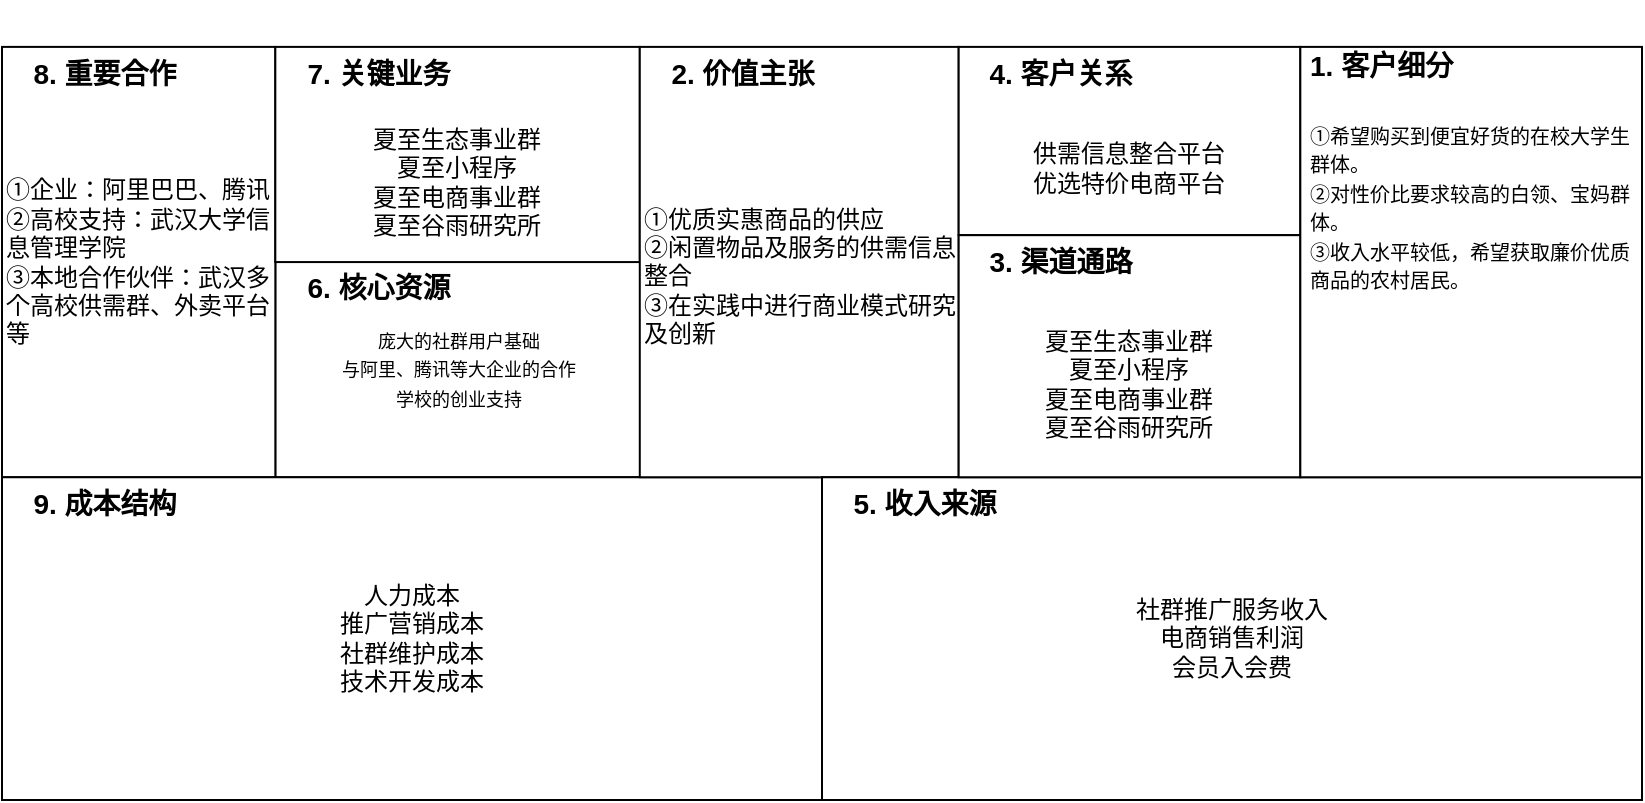 <mxfile version="14.6.3" type="github">
  <diagram id="0j4IogzqFedq4WT-UHp4" name="Page-1">
    <mxGraphModel dx="1065" dy="457" grid="1" gridSize="10" guides="1" tooltips="1" connect="1" arrows="1" fold="1" page="1" pageScale="1" pageWidth="827" pageHeight="1169" math="0" shadow="0">
      <root>
        <mxCell id="0" />
        <mxCell id="1" parent="0" />
        <mxCell id="UP6HUUTgEpxRLOeq6m76-4" value="&lt;font style=&quot;font-size: 9px&quot;&gt;庞大的社群用户基础&lt;br&gt;与阿里、腾讯等大企业的合作&lt;br&gt;学校的创业支持&lt;/font&gt;" style="rounded=0;whiteSpace=wrap;html=1;" vertex="1" parent="1">
          <mxGeometry x="176.67" y="160.25" width="183.33" height="108.37" as="geometry" />
        </mxCell>
        <mxCell id="UP6HUUTgEpxRLOeq6m76-1" value="①企业：阿里巴巴、腾讯&lt;br&gt;②高校支持：武汉大学信息管理学院&lt;br&gt;③本地合作伙伴：武汉多个高校供需群、外卖平台等" style="rounded=0;whiteSpace=wrap;html=1;align=left;" vertex="1" parent="1">
          <mxGeometry x="40" y="53.448" width="136.667" height="215.172" as="geometry" />
        </mxCell>
        <mxCell id="UP6HUUTgEpxRLOeq6m76-2" value="人力成本&lt;br&gt;推广营销成本&lt;br&gt;社群维护成本&lt;br&gt;技术开发成本" style="rounded=0;whiteSpace=wrap;html=1;" vertex="1" parent="1">
          <mxGeometry x="40" y="268.621" width="410.0" height="161.379" as="geometry" />
        </mxCell>
        <mxCell id="UP6HUUTgEpxRLOeq6m76-3" value="" style="rounded=0;whiteSpace=wrap;html=1;" vertex="1" parent="1">
          <mxGeometry x="176.667" y="53.448" width="182.222" height="107.586" as="geometry" />
        </mxCell>
        <mxCell id="UP6HUUTgEpxRLOeq6m76-5" value="" style="rounded=0;whiteSpace=wrap;html=1;" vertex="1" parent="1">
          <mxGeometry x="358.889" y="53.448" width="159.444" height="215.172" as="geometry" />
        </mxCell>
        <mxCell id="UP6HUUTgEpxRLOeq6m76-6" value="社群推广服务收入&lt;br&gt;电商销售利润&lt;br&gt;会员入会费" style="rounded=0;whiteSpace=wrap;html=1;" vertex="1" parent="1">
          <mxGeometry x="450.0" y="268.621" width="410.0" height="161.379" as="geometry" />
        </mxCell>
        <mxCell id="UP6HUUTgEpxRLOeq6m76-7" value="" style="rounded=0;whiteSpace=wrap;html=1;" vertex="1" parent="1">
          <mxGeometry x="518.333" y="53.448" width="170.833" height="94.138" as="geometry" />
        </mxCell>
        <mxCell id="UP6HUUTgEpxRLOeq6m76-8" value="" style="rounded=0;whiteSpace=wrap;html=1;" vertex="1" parent="1">
          <mxGeometry x="518.333" y="147.586" width="170.833" height="121.034" as="geometry" />
        </mxCell>
        <mxCell id="UP6HUUTgEpxRLOeq6m76-9" value="" style="rounded=0;whiteSpace=wrap;html=1;" vertex="1" parent="1">
          <mxGeometry x="689.167" y="53.448" width="170.833" height="215.172" as="geometry" />
        </mxCell>
        <mxCell id="UP6HUUTgEpxRLOeq6m76-10" value="&lt;h1&gt;&lt;font style=&quot;font-size: 14px&quot;&gt;1. 客户细分&lt;/font&gt;&lt;/h1&gt;&lt;div&gt;&lt;span style=&quot;font-size: 10px&quot;&gt;①希望购买到便宜好货的在校大学生群体。&lt;/span&gt;&lt;/div&gt;&lt;div&gt;&lt;span style=&quot;font-size: 10px&quot;&gt;②对性价比要求较高的白领、宝妈群体。&lt;/span&gt;&lt;/div&gt;&lt;div&gt;&lt;span style=&quot;font-size: 10px&quot;&gt;③收入水平较低，希望获取廉价优质商品的农村居民。&lt;/span&gt;&lt;/div&gt;" style="text;html=1;strokeColor=none;fillColor=none;spacing=5;spacingTop=-20;whiteSpace=wrap;overflow=hidden;rounded=0;" vertex="1" parent="1">
          <mxGeometry x="689.167" y="40" width="170.833" height="201.724" as="geometry" />
        </mxCell>
        <mxCell id="UP6HUUTgEpxRLOeq6m76-12" value="&lt;font style=&quot;font-size: 14px&quot;&gt;&lt;b&gt;4. 客户关系&lt;/b&gt;&lt;/font&gt;" style="text;html=1;strokeColor=none;fillColor=none;align=center;verticalAlign=middle;whiteSpace=wrap;rounded=0;" vertex="1" parent="1">
          <mxGeometry x="518.333" y="53.448" width="102.5" height="26.897" as="geometry" />
        </mxCell>
        <mxCell id="UP6HUUTgEpxRLOeq6m76-13" value="供需信息整合平台&lt;br&gt;优选特价电商平台" style="text;html=1;strokeColor=none;fillColor=none;align=center;verticalAlign=middle;whiteSpace=wrap;rounded=0;" vertex="1" parent="1">
          <mxGeometry x="518.333" y="80.345" width="170.833" height="67.241" as="geometry" />
        </mxCell>
        <mxCell id="UP6HUUTgEpxRLOeq6m76-14" value="&lt;font style=&quot;font-size: 14px&quot;&gt;&lt;b&gt;3. 渠道通路&lt;/b&gt;&lt;/font&gt;" style="text;html=1;strokeColor=none;fillColor=none;align=center;verticalAlign=middle;whiteSpace=wrap;rounded=0;" vertex="1" parent="1">
          <mxGeometry x="518.333" y="147.586" width="102.5" height="26.897" as="geometry" />
        </mxCell>
        <mxCell id="UP6HUUTgEpxRLOeq6m76-15" value="夏至生态事业群&lt;br&gt;夏至小程序&lt;br&gt;夏至电商事业群&lt;br&gt;夏至谷雨研究所" style="text;html=1;strokeColor=none;fillColor=none;align=center;verticalAlign=middle;whiteSpace=wrap;rounded=0;" vertex="1" parent="1">
          <mxGeometry x="518.333" y="174.483" width="170.833" height="94.138" as="geometry" />
        </mxCell>
        <mxCell id="UP6HUUTgEpxRLOeq6m76-16" value="&lt;font style=&quot;font-size: 14px&quot;&gt;&lt;b&gt;2. 价值主张&lt;/b&gt;&lt;/font&gt;" style="text;html=1;strokeColor=none;fillColor=none;align=center;verticalAlign=middle;whiteSpace=wrap;rounded=0;" vertex="1" parent="1">
          <mxGeometry x="358.889" y="53.448" width="102.5" height="26.897" as="geometry" />
        </mxCell>
        <mxCell id="UP6HUUTgEpxRLOeq6m76-17" value="①优质实惠商品的供应&lt;br&gt;②闲置物品及服务的供需信息整合&lt;br&gt;③在实践中进行商业模式研究及创新" style="text;html=1;strokeColor=none;fillColor=none;align=left;verticalAlign=middle;whiteSpace=wrap;rounded=0;" vertex="1" parent="1">
          <mxGeometry x="358.889" y="80.345" width="159.444" height="174.828" as="geometry" />
        </mxCell>
        <mxCell id="UP6HUUTgEpxRLOeq6m76-18" value="夏至生态事业群&lt;br&gt;夏至小程序&lt;br&gt;夏至电商事业群&lt;br&gt;夏至谷雨研究所" style="text;html=1;strokeColor=none;fillColor=none;align=center;verticalAlign=middle;whiteSpace=wrap;rounded=0;" vertex="1" parent="1">
          <mxGeometry x="182.361" y="80.345" width="170.833" height="80.69" as="geometry" />
        </mxCell>
        <mxCell id="UP6HUUTgEpxRLOeq6m76-19" value="&lt;font style=&quot;font-size: 14px&quot;&gt;&lt;b&gt;7. 关键业务&lt;/b&gt;&lt;/font&gt;" style="text;html=1;strokeColor=none;fillColor=none;align=center;verticalAlign=middle;whiteSpace=wrap;rounded=0;" vertex="1" parent="1">
          <mxGeometry x="176.667" y="53.448" width="102.5" height="26.897" as="geometry" />
        </mxCell>
        <mxCell id="UP6HUUTgEpxRLOeq6m76-20" value="&lt;span style=&quot;font-size: 14px&quot;&gt;&lt;b&gt;8. 重要合作&lt;/b&gt;&lt;/span&gt;" style="text;html=1;strokeColor=none;fillColor=none;align=center;verticalAlign=middle;whiteSpace=wrap;rounded=0;" vertex="1" parent="1">
          <mxGeometry x="40" y="53.448" width="102.5" height="26.897" as="geometry" />
        </mxCell>
        <mxCell id="UP6HUUTgEpxRLOeq6m76-21" value="&lt;font style=&quot;font-size: 14px&quot;&gt;&lt;b&gt;6. 核心资源&lt;/b&gt;&lt;/font&gt;" style="text;html=1;strokeColor=none;fillColor=none;align=center;verticalAlign=middle;whiteSpace=wrap;rounded=0;" vertex="1" parent="1">
          <mxGeometry x="176.667" y="161.034" width="102.5" height="26.897" as="geometry" />
        </mxCell>
        <mxCell id="UP6HUUTgEpxRLOeq6m76-23" value="&lt;font style=&quot;font-size: 14px&quot;&gt;&lt;b&gt;5. 收入来源&lt;/b&gt;&lt;/font&gt;" style="text;html=1;strokeColor=none;fillColor=none;align=center;verticalAlign=middle;whiteSpace=wrap;rounded=0;" vertex="1" parent="1">
          <mxGeometry x="450.003" y="268.616" width="102.5" height="26.897" as="geometry" />
        </mxCell>
        <mxCell id="UP6HUUTgEpxRLOeq6m76-24" value="&lt;font style=&quot;font-size: 14px&quot;&gt;&lt;b&gt;9. 成本结构&lt;/b&gt;&lt;/font&gt;" style="text;html=1;strokeColor=none;fillColor=none;align=center;verticalAlign=middle;whiteSpace=wrap;rounded=0;" vertex="1" parent="1">
          <mxGeometry x="40.003" y="268.616" width="102.5" height="26.897" as="geometry" />
        </mxCell>
      </root>
    </mxGraphModel>
  </diagram>
</mxfile>
